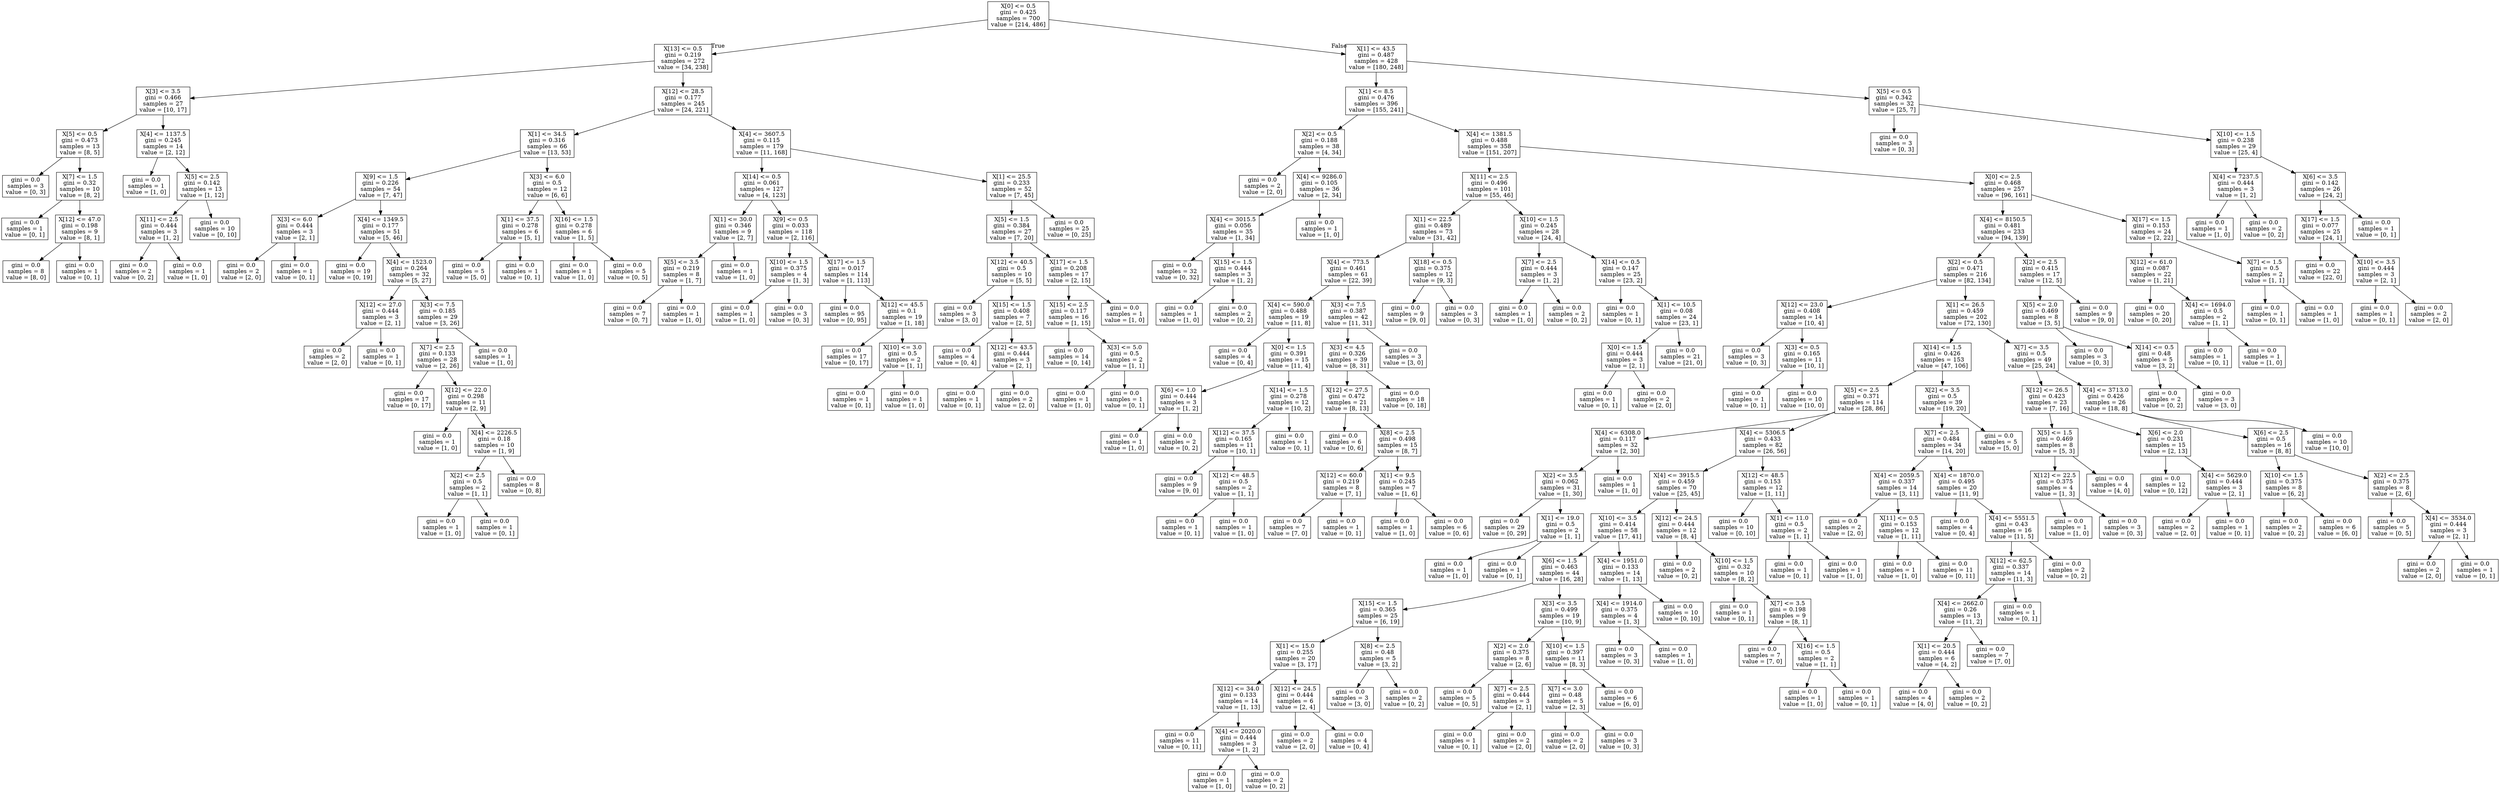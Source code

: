 digraph Tree {
node [shape=box] ;
0 [label="X[0] <= 0.5\ngini = 0.425\nsamples = 700\nvalue = [214, 486]"] ;
1 [label="X[13] <= 0.5\ngini = 0.219\nsamples = 272\nvalue = [34, 238]"] ;
0 -> 1 [labeldistance=2.5, labelangle=45, headlabel="True"] ;
2 [label="X[3] <= 3.5\ngini = 0.466\nsamples = 27\nvalue = [10, 17]"] ;
1 -> 2 ;
3 [label="X[5] <= 0.5\ngini = 0.473\nsamples = 13\nvalue = [8, 5]"] ;
2 -> 3 ;
4 [label="gini = 0.0\nsamples = 3\nvalue = [0, 3]"] ;
3 -> 4 ;
5 [label="X[7] <= 1.5\ngini = 0.32\nsamples = 10\nvalue = [8, 2]"] ;
3 -> 5 ;
6 [label="gini = 0.0\nsamples = 1\nvalue = [0, 1]"] ;
5 -> 6 ;
7 [label="X[12] <= 47.0\ngini = 0.198\nsamples = 9\nvalue = [8, 1]"] ;
5 -> 7 ;
8 [label="gini = 0.0\nsamples = 8\nvalue = [8, 0]"] ;
7 -> 8 ;
9 [label="gini = 0.0\nsamples = 1\nvalue = [0, 1]"] ;
7 -> 9 ;
10 [label="X[4] <= 1137.5\ngini = 0.245\nsamples = 14\nvalue = [2, 12]"] ;
2 -> 10 ;
11 [label="gini = 0.0\nsamples = 1\nvalue = [1, 0]"] ;
10 -> 11 ;
12 [label="X[5] <= 2.5\ngini = 0.142\nsamples = 13\nvalue = [1, 12]"] ;
10 -> 12 ;
13 [label="X[11] <= 2.5\ngini = 0.444\nsamples = 3\nvalue = [1, 2]"] ;
12 -> 13 ;
14 [label="gini = 0.0\nsamples = 2\nvalue = [0, 2]"] ;
13 -> 14 ;
15 [label="gini = 0.0\nsamples = 1\nvalue = [1, 0]"] ;
13 -> 15 ;
16 [label="gini = 0.0\nsamples = 10\nvalue = [0, 10]"] ;
12 -> 16 ;
17 [label="X[12] <= 28.5\ngini = 0.177\nsamples = 245\nvalue = [24, 221]"] ;
1 -> 17 ;
18 [label="X[1] <= 34.5\ngini = 0.316\nsamples = 66\nvalue = [13, 53]"] ;
17 -> 18 ;
19 [label="X[9] <= 1.5\ngini = 0.226\nsamples = 54\nvalue = [7, 47]"] ;
18 -> 19 ;
20 [label="X[3] <= 6.0\ngini = 0.444\nsamples = 3\nvalue = [2, 1]"] ;
19 -> 20 ;
21 [label="gini = 0.0\nsamples = 2\nvalue = [2, 0]"] ;
20 -> 21 ;
22 [label="gini = 0.0\nsamples = 1\nvalue = [0, 1]"] ;
20 -> 22 ;
23 [label="X[4] <= 1349.5\ngini = 0.177\nsamples = 51\nvalue = [5, 46]"] ;
19 -> 23 ;
24 [label="gini = 0.0\nsamples = 19\nvalue = [0, 19]"] ;
23 -> 24 ;
25 [label="X[4] <= 1523.0\ngini = 0.264\nsamples = 32\nvalue = [5, 27]"] ;
23 -> 25 ;
26 [label="X[12] <= 27.0\ngini = 0.444\nsamples = 3\nvalue = [2, 1]"] ;
25 -> 26 ;
27 [label="gini = 0.0\nsamples = 2\nvalue = [2, 0]"] ;
26 -> 27 ;
28 [label="gini = 0.0\nsamples = 1\nvalue = [0, 1]"] ;
26 -> 28 ;
29 [label="X[3] <= 7.5\ngini = 0.185\nsamples = 29\nvalue = [3, 26]"] ;
25 -> 29 ;
30 [label="X[7] <= 2.5\ngini = 0.133\nsamples = 28\nvalue = [2, 26]"] ;
29 -> 30 ;
31 [label="gini = 0.0\nsamples = 17\nvalue = [0, 17]"] ;
30 -> 31 ;
32 [label="X[12] <= 22.0\ngini = 0.298\nsamples = 11\nvalue = [2, 9]"] ;
30 -> 32 ;
33 [label="gini = 0.0\nsamples = 1\nvalue = [1, 0]"] ;
32 -> 33 ;
34 [label="X[4] <= 2226.5\ngini = 0.18\nsamples = 10\nvalue = [1, 9]"] ;
32 -> 34 ;
35 [label="X[2] <= 2.5\ngini = 0.5\nsamples = 2\nvalue = [1, 1]"] ;
34 -> 35 ;
36 [label="gini = 0.0\nsamples = 1\nvalue = [1, 0]"] ;
35 -> 36 ;
37 [label="gini = 0.0\nsamples = 1\nvalue = [0, 1]"] ;
35 -> 37 ;
38 [label="gini = 0.0\nsamples = 8\nvalue = [0, 8]"] ;
34 -> 38 ;
39 [label="gini = 0.0\nsamples = 1\nvalue = [1, 0]"] ;
29 -> 39 ;
40 [label="X[3] <= 6.0\ngini = 0.5\nsamples = 12\nvalue = [6, 6]"] ;
18 -> 40 ;
41 [label="X[1] <= 37.5\ngini = 0.278\nsamples = 6\nvalue = [5, 1]"] ;
40 -> 41 ;
42 [label="gini = 0.0\nsamples = 5\nvalue = [5, 0]"] ;
41 -> 42 ;
43 [label="gini = 0.0\nsamples = 1\nvalue = [0, 1]"] ;
41 -> 43 ;
44 [label="X[16] <= 1.5\ngini = 0.278\nsamples = 6\nvalue = [1, 5]"] ;
40 -> 44 ;
45 [label="gini = 0.0\nsamples = 1\nvalue = [1, 0]"] ;
44 -> 45 ;
46 [label="gini = 0.0\nsamples = 5\nvalue = [0, 5]"] ;
44 -> 46 ;
47 [label="X[4] <= 3607.5\ngini = 0.115\nsamples = 179\nvalue = [11, 168]"] ;
17 -> 47 ;
48 [label="X[14] <= 0.5\ngini = 0.061\nsamples = 127\nvalue = [4, 123]"] ;
47 -> 48 ;
49 [label="X[1] <= 30.0\ngini = 0.346\nsamples = 9\nvalue = [2, 7]"] ;
48 -> 49 ;
50 [label="X[5] <= 3.5\ngini = 0.219\nsamples = 8\nvalue = [1, 7]"] ;
49 -> 50 ;
51 [label="gini = 0.0\nsamples = 7\nvalue = [0, 7]"] ;
50 -> 51 ;
52 [label="gini = 0.0\nsamples = 1\nvalue = [1, 0]"] ;
50 -> 52 ;
53 [label="gini = 0.0\nsamples = 1\nvalue = [1, 0]"] ;
49 -> 53 ;
54 [label="X[9] <= 0.5\ngini = 0.033\nsamples = 118\nvalue = [2, 116]"] ;
48 -> 54 ;
55 [label="X[10] <= 1.5\ngini = 0.375\nsamples = 4\nvalue = [1, 3]"] ;
54 -> 55 ;
56 [label="gini = 0.0\nsamples = 1\nvalue = [1, 0]"] ;
55 -> 56 ;
57 [label="gini = 0.0\nsamples = 3\nvalue = [0, 3]"] ;
55 -> 57 ;
58 [label="X[17] <= 1.5\ngini = 0.017\nsamples = 114\nvalue = [1, 113]"] ;
54 -> 58 ;
59 [label="gini = 0.0\nsamples = 95\nvalue = [0, 95]"] ;
58 -> 59 ;
60 [label="X[12] <= 45.5\ngini = 0.1\nsamples = 19\nvalue = [1, 18]"] ;
58 -> 60 ;
61 [label="gini = 0.0\nsamples = 17\nvalue = [0, 17]"] ;
60 -> 61 ;
62 [label="X[10] <= 3.0\ngini = 0.5\nsamples = 2\nvalue = [1, 1]"] ;
60 -> 62 ;
63 [label="gini = 0.0\nsamples = 1\nvalue = [0, 1]"] ;
62 -> 63 ;
64 [label="gini = 0.0\nsamples = 1\nvalue = [1, 0]"] ;
62 -> 64 ;
65 [label="X[1] <= 25.5\ngini = 0.233\nsamples = 52\nvalue = [7, 45]"] ;
47 -> 65 ;
66 [label="X[5] <= 1.5\ngini = 0.384\nsamples = 27\nvalue = [7, 20]"] ;
65 -> 66 ;
67 [label="X[12] <= 40.5\ngini = 0.5\nsamples = 10\nvalue = [5, 5]"] ;
66 -> 67 ;
68 [label="gini = 0.0\nsamples = 3\nvalue = [3, 0]"] ;
67 -> 68 ;
69 [label="X[15] <= 1.5\ngini = 0.408\nsamples = 7\nvalue = [2, 5]"] ;
67 -> 69 ;
70 [label="gini = 0.0\nsamples = 4\nvalue = [0, 4]"] ;
69 -> 70 ;
71 [label="X[12] <= 43.5\ngini = 0.444\nsamples = 3\nvalue = [2, 1]"] ;
69 -> 71 ;
72 [label="gini = 0.0\nsamples = 1\nvalue = [0, 1]"] ;
71 -> 72 ;
73 [label="gini = 0.0\nsamples = 2\nvalue = [2, 0]"] ;
71 -> 73 ;
74 [label="X[17] <= 1.5\ngini = 0.208\nsamples = 17\nvalue = [2, 15]"] ;
66 -> 74 ;
75 [label="X[15] <= 2.5\ngini = 0.117\nsamples = 16\nvalue = [1, 15]"] ;
74 -> 75 ;
76 [label="gini = 0.0\nsamples = 14\nvalue = [0, 14]"] ;
75 -> 76 ;
77 [label="X[3] <= 5.0\ngini = 0.5\nsamples = 2\nvalue = [1, 1]"] ;
75 -> 77 ;
78 [label="gini = 0.0\nsamples = 1\nvalue = [1, 0]"] ;
77 -> 78 ;
79 [label="gini = 0.0\nsamples = 1\nvalue = [0, 1]"] ;
77 -> 79 ;
80 [label="gini = 0.0\nsamples = 1\nvalue = [1, 0]"] ;
74 -> 80 ;
81 [label="gini = 0.0\nsamples = 25\nvalue = [0, 25]"] ;
65 -> 81 ;
82 [label="X[1] <= 43.5\ngini = 0.487\nsamples = 428\nvalue = [180, 248]"] ;
0 -> 82 [labeldistance=2.5, labelangle=-45, headlabel="False"] ;
83 [label="X[1] <= 8.5\ngini = 0.476\nsamples = 396\nvalue = [155, 241]"] ;
82 -> 83 ;
84 [label="X[2] <= 0.5\ngini = 0.188\nsamples = 38\nvalue = [4, 34]"] ;
83 -> 84 ;
85 [label="gini = 0.0\nsamples = 2\nvalue = [2, 0]"] ;
84 -> 85 ;
86 [label="X[4] <= 9286.0\ngini = 0.105\nsamples = 36\nvalue = [2, 34]"] ;
84 -> 86 ;
87 [label="X[4] <= 3015.5\ngini = 0.056\nsamples = 35\nvalue = [1, 34]"] ;
86 -> 87 ;
88 [label="gini = 0.0\nsamples = 32\nvalue = [0, 32]"] ;
87 -> 88 ;
89 [label="X[15] <= 1.5\ngini = 0.444\nsamples = 3\nvalue = [1, 2]"] ;
87 -> 89 ;
90 [label="gini = 0.0\nsamples = 1\nvalue = [1, 0]"] ;
89 -> 90 ;
91 [label="gini = 0.0\nsamples = 2\nvalue = [0, 2]"] ;
89 -> 91 ;
92 [label="gini = 0.0\nsamples = 1\nvalue = [1, 0]"] ;
86 -> 92 ;
93 [label="X[4] <= 1381.5\ngini = 0.488\nsamples = 358\nvalue = [151, 207]"] ;
83 -> 93 ;
94 [label="X[11] <= 2.5\ngini = 0.496\nsamples = 101\nvalue = [55, 46]"] ;
93 -> 94 ;
95 [label="X[1] <= 22.5\ngini = 0.489\nsamples = 73\nvalue = [31, 42]"] ;
94 -> 95 ;
96 [label="X[4] <= 773.5\ngini = 0.461\nsamples = 61\nvalue = [22, 39]"] ;
95 -> 96 ;
97 [label="X[4] <= 590.0\ngini = 0.488\nsamples = 19\nvalue = [11, 8]"] ;
96 -> 97 ;
98 [label="gini = 0.0\nsamples = 4\nvalue = [0, 4]"] ;
97 -> 98 ;
99 [label="X[0] <= 1.5\ngini = 0.391\nsamples = 15\nvalue = [11, 4]"] ;
97 -> 99 ;
100 [label="X[6] <= 1.0\ngini = 0.444\nsamples = 3\nvalue = [1, 2]"] ;
99 -> 100 ;
101 [label="gini = 0.0\nsamples = 1\nvalue = [1, 0]"] ;
100 -> 101 ;
102 [label="gini = 0.0\nsamples = 2\nvalue = [0, 2]"] ;
100 -> 102 ;
103 [label="X[14] <= 1.5\ngini = 0.278\nsamples = 12\nvalue = [10, 2]"] ;
99 -> 103 ;
104 [label="X[12] <= 37.5\ngini = 0.165\nsamples = 11\nvalue = [10, 1]"] ;
103 -> 104 ;
105 [label="gini = 0.0\nsamples = 9\nvalue = [9, 0]"] ;
104 -> 105 ;
106 [label="X[12] <= 48.5\ngini = 0.5\nsamples = 2\nvalue = [1, 1]"] ;
104 -> 106 ;
107 [label="gini = 0.0\nsamples = 1\nvalue = [0, 1]"] ;
106 -> 107 ;
108 [label="gini = 0.0\nsamples = 1\nvalue = [1, 0]"] ;
106 -> 108 ;
109 [label="gini = 0.0\nsamples = 1\nvalue = [0, 1]"] ;
103 -> 109 ;
110 [label="X[3] <= 7.5\ngini = 0.387\nsamples = 42\nvalue = [11, 31]"] ;
96 -> 110 ;
111 [label="X[3] <= 4.5\ngini = 0.326\nsamples = 39\nvalue = [8, 31]"] ;
110 -> 111 ;
112 [label="X[12] <= 27.5\ngini = 0.472\nsamples = 21\nvalue = [8, 13]"] ;
111 -> 112 ;
113 [label="gini = 0.0\nsamples = 6\nvalue = [0, 6]"] ;
112 -> 113 ;
114 [label="X[8] <= 2.5\ngini = 0.498\nsamples = 15\nvalue = [8, 7]"] ;
112 -> 114 ;
115 [label="X[12] <= 60.0\ngini = 0.219\nsamples = 8\nvalue = [7, 1]"] ;
114 -> 115 ;
116 [label="gini = 0.0\nsamples = 7\nvalue = [7, 0]"] ;
115 -> 116 ;
117 [label="gini = 0.0\nsamples = 1\nvalue = [0, 1]"] ;
115 -> 117 ;
118 [label="X[1] <= 9.5\ngini = 0.245\nsamples = 7\nvalue = [1, 6]"] ;
114 -> 118 ;
119 [label="gini = 0.0\nsamples = 1\nvalue = [1, 0]"] ;
118 -> 119 ;
120 [label="gini = 0.0\nsamples = 6\nvalue = [0, 6]"] ;
118 -> 120 ;
121 [label="gini = 0.0\nsamples = 18\nvalue = [0, 18]"] ;
111 -> 121 ;
122 [label="gini = 0.0\nsamples = 3\nvalue = [3, 0]"] ;
110 -> 122 ;
123 [label="X[18] <= 0.5\ngini = 0.375\nsamples = 12\nvalue = [9, 3]"] ;
95 -> 123 ;
124 [label="gini = 0.0\nsamples = 9\nvalue = [9, 0]"] ;
123 -> 124 ;
125 [label="gini = 0.0\nsamples = 3\nvalue = [0, 3]"] ;
123 -> 125 ;
126 [label="X[10] <= 1.5\ngini = 0.245\nsamples = 28\nvalue = [24, 4]"] ;
94 -> 126 ;
127 [label="X[7] <= 2.5\ngini = 0.444\nsamples = 3\nvalue = [1, 2]"] ;
126 -> 127 ;
128 [label="gini = 0.0\nsamples = 1\nvalue = [1, 0]"] ;
127 -> 128 ;
129 [label="gini = 0.0\nsamples = 2\nvalue = [0, 2]"] ;
127 -> 129 ;
130 [label="X[14] <= 0.5\ngini = 0.147\nsamples = 25\nvalue = [23, 2]"] ;
126 -> 130 ;
131 [label="gini = 0.0\nsamples = 1\nvalue = [0, 1]"] ;
130 -> 131 ;
132 [label="X[1] <= 10.5\ngini = 0.08\nsamples = 24\nvalue = [23, 1]"] ;
130 -> 132 ;
133 [label="X[0] <= 1.5\ngini = 0.444\nsamples = 3\nvalue = [2, 1]"] ;
132 -> 133 ;
134 [label="gini = 0.0\nsamples = 1\nvalue = [0, 1]"] ;
133 -> 134 ;
135 [label="gini = 0.0\nsamples = 2\nvalue = [2, 0]"] ;
133 -> 135 ;
136 [label="gini = 0.0\nsamples = 21\nvalue = [21, 0]"] ;
132 -> 136 ;
137 [label="X[0] <= 2.5\ngini = 0.468\nsamples = 257\nvalue = [96, 161]"] ;
93 -> 137 ;
138 [label="X[4] <= 8150.5\ngini = 0.481\nsamples = 233\nvalue = [94, 139]"] ;
137 -> 138 ;
139 [label="X[2] <= 0.5\ngini = 0.471\nsamples = 216\nvalue = [82, 134]"] ;
138 -> 139 ;
140 [label="X[12] <= 23.0\ngini = 0.408\nsamples = 14\nvalue = [10, 4]"] ;
139 -> 140 ;
141 [label="gini = 0.0\nsamples = 3\nvalue = [0, 3]"] ;
140 -> 141 ;
142 [label="X[3] <= 0.5\ngini = 0.165\nsamples = 11\nvalue = [10, 1]"] ;
140 -> 142 ;
143 [label="gini = 0.0\nsamples = 1\nvalue = [0, 1]"] ;
142 -> 143 ;
144 [label="gini = 0.0\nsamples = 10\nvalue = [10, 0]"] ;
142 -> 144 ;
145 [label="X[1] <= 26.5\ngini = 0.459\nsamples = 202\nvalue = [72, 130]"] ;
139 -> 145 ;
146 [label="X[14] <= 1.5\ngini = 0.426\nsamples = 153\nvalue = [47, 106]"] ;
145 -> 146 ;
147 [label="X[5] <= 2.5\ngini = 0.371\nsamples = 114\nvalue = [28, 86]"] ;
146 -> 147 ;
148 [label="X[4] <= 6308.0\ngini = 0.117\nsamples = 32\nvalue = [2, 30]"] ;
147 -> 148 ;
149 [label="X[2] <= 3.5\ngini = 0.062\nsamples = 31\nvalue = [1, 30]"] ;
148 -> 149 ;
150 [label="gini = 0.0\nsamples = 29\nvalue = [0, 29]"] ;
149 -> 150 ;
151 [label="X[1] <= 19.0\ngini = 0.5\nsamples = 2\nvalue = [1, 1]"] ;
149 -> 151 ;
152 [label="gini = 0.0\nsamples = 1\nvalue = [1, 0]"] ;
151 -> 152 ;
153 [label="gini = 0.0\nsamples = 1\nvalue = [0, 1]"] ;
151 -> 153 ;
154 [label="gini = 0.0\nsamples = 1\nvalue = [1, 0]"] ;
148 -> 154 ;
155 [label="X[4] <= 5306.5\ngini = 0.433\nsamples = 82\nvalue = [26, 56]"] ;
147 -> 155 ;
156 [label="X[4] <= 3915.5\ngini = 0.459\nsamples = 70\nvalue = [25, 45]"] ;
155 -> 156 ;
157 [label="X[10] <= 3.5\ngini = 0.414\nsamples = 58\nvalue = [17, 41]"] ;
156 -> 157 ;
158 [label="X[6] <= 1.5\ngini = 0.463\nsamples = 44\nvalue = [16, 28]"] ;
157 -> 158 ;
159 [label="X[15] <= 1.5\ngini = 0.365\nsamples = 25\nvalue = [6, 19]"] ;
158 -> 159 ;
160 [label="X[1] <= 15.0\ngini = 0.255\nsamples = 20\nvalue = [3, 17]"] ;
159 -> 160 ;
161 [label="X[12] <= 34.0\ngini = 0.133\nsamples = 14\nvalue = [1, 13]"] ;
160 -> 161 ;
162 [label="gini = 0.0\nsamples = 11\nvalue = [0, 11]"] ;
161 -> 162 ;
163 [label="X[4] <= 2020.0\ngini = 0.444\nsamples = 3\nvalue = [1, 2]"] ;
161 -> 163 ;
164 [label="gini = 0.0\nsamples = 1\nvalue = [1, 0]"] ;
163 -> 164 ;
165 [label="gini = 0.0\nsamples = 2\nvalue = [0, 2]"] ;
163 -> 165 ;
166 [label="X[12] <= 24.5\ngini = 0.444\nsamples = 6\nvalue = [2, 4]"] ;
160 -> 166 ;
167 [label="gini = 0.0\nsamples = 2\nvalue = [2, 0]"] ;
166 -> 167 ;
168 [label="gini = 0.0\nsamples = 4\nvalue = [0, 4]"] ;
166 -> 168 ;
169 [label="X[8] <= 2.5\ngini = 0.48\nsamples = 5\nvalue = [3, 2]"] ;
159 -> 169 ;
170 [label="gini = 0.0\nsamples = 3\nvalue = [3, 0]"] ;
169 -> 170 ;
171 [label="gini = 0.0\nsamples = 2\nvalue = [0, 2]"] ;
169 -> 171 ;
172 [label="X[3] <= 3.5\ngini = 0.499\nsamples = 19\nvalue = [10, 9]"] ;
158 -> 172 ;
173 [label="X[2] <= 2.0\ngini = 0.375\nsamples = 8\nvalue = [2, 6]"] ;
172 -> 173 ;
174 [label="gini = 0.0\nsamples = 5\nvalue = [0, 5]"] ;
173 -> 174 ;
175 [label="X[7] <= 2.5\ngini = 0.444\nsamples = 3\nvalue = [2, 1]"] ;
173 -> 175 ;
176 [label="gini = 0.0\nsamples = 1\nvalue = [0, 1]"] ;
175 -> 176 ;
177 [label="gini = 0.0\nsamples = 2\nvalue = [2, 0]"] ;
175 -> 177 ;
178 [label="X[10] <= 1.5\ngini = 0.397\nsamples = 11\nvalue = [8, 3]"] ;
172 -> 178 ;
179 [label="X[7] <= 3.0\ngini = 0.48\nsamples = 5\nvalue = [2, 3]"] ;
178 -> 179 ;
180 [label="gini = 0.0\nsamples = 2\nvalue = [2, 0]"] ;
179 -> 180 ;
181 [label="gini = 0.0\nsamples = 3\nvalue = [0, 3]"] ;
179 -> 181 ;
182 [label="gini = 0.0\nsamples = 6\nvalue = [6, 0]"] ;
178 -> 182 ;
183 [label="X[4] <= 1951.0\ngini = 0.133\nsamples = 14\nvalue = [1, 13]"] ;
157 -> 183 ;
184 [label="X[4] <= 1914.0\ngini = 0.375\nsamples = 4\nvalue = [1, 3]"] ;
183 -> 184 ;
185 [label="gini = 0.0\nsamples = 3\nvalue = [0, 3]"] ;
184 -> 185 ;
186 [label="gini = 0.0\nsamples = 1\nvalue = [1, 0]"] ;
184 -> 186 ;
187 [label="gini = 0.0\nsamples = 10\nvalue = [0, 10]"] ;
183 -> 187 ;
188 [label="X[12] <= 24.5\ngini = 0.444\nsamples = 12\nvalue = [8, 4]"] ;
156 -> 188 ;
189 [label="gini = 0.0\nsamples = 2\nvalue = [0, 2]"] ;
188 -> 189 ;
190 [label="X[10] <= 1.5\ngini = 0.32\nsamples = 10\nvalue = [8, 2]"] ;
188 -> 190 ;
191 [label="gini = 0.0\nsamples = 1\nvalue = [0, 1]"] ;
190 -> 191 ;
192 [label="X[7] <= 3.5\ngini = 0.198\nsamples = 9\nvalue = [8, 1]"] ;
190 -> 192 ;
193 [label="gini = 0.0\nsamples = 7\nvalue = [7, 0]"] ;
192 -> 193 ;
194 [label="X[16] <= 1.5\ngini = 0.5\nsamples = 2\nvalue = [1, 1]"] ;
192 -> 194 ;
195 [label="gini = 0.0\nsamples = 1\nvalue = [1, 0]"] ;
194 -> 195 ;
196 [label="gini = 0.0\nsamples = 1\nvalue = [0, 1]"] ;
194 -> 196 ;
197 [label="X[12] <= 48.5\ngini = 0.153\nsamples = 12\nvalue = [1, 11]"] ;
155 -> 197 ;
198 [label="gini = 0.0\nsamples = 10\nvalue = [0, 10]"] ;
197 -> 198 ;
199 [label="X[1] <= 11.0\ngini = 0.5\nsamples = 2\nvalue = [1, 1]"] ;
197 -> 199 ;
200 [label="gini = 0.0\nsamples = 1\nvalue = [0, 1]"] ;
199 -> 200 ;
201 [label="gini = 0.0\nsamples = 1\nvalue = [1, 0]"] ;
199 -> 201 ;
202 [label="X[2] <= 3.5\ngini = 0.5\nsamples = 39\nvalue = [19, 20]"] ;
146 -> 202 ;
203 [label="X[7] <= 2.5\ngini = 0.484\nsamples = 34\nvalue = [14, 20]"] ;
202 -> 203 ;
204 [label="X[4] <= 2059.5\ngini = 0.337\nsamples = 14\nvalue = [3, 11]"] ;
203 -> 204 ;
205 [label="gini = 0.0\nsamples = 2\nvalue = [2, 0]"] ;
204 -> 205 ;
206 [label="X[11] <= 0.5\ngini = 0.153\nsamples = 12\nvalue = [1, 11]"] ;
204 -> 206 ;
207 [label="gini = 0.0\nsamples = 1\nvalue = [1, 0]"] ;
206 -> 207 ;
208 [label="gini = 0.0\nsamples = 11\nvalue = [0, 11]"] ;
206 -> 208 ;
209 [label="X[4] <= 1870.0\ngini = 0.495\nsamples = 20\nvalue = [11, 9]"] ;
203 -> 209 ;
210 [label="gini = 0.0\nsamples = 4\nvalue = [0, 4]"] ;
209 -> 210 ;
211 [label="X[4] <= 5551.5\ngini = 0.43\nsamples = 16\nvalue = [11, 5]"] ;
209 -> 211 ;
212 [label="X[12] <= 62.5\ngini = 0.337\nsamples = 14\nvalue = [11, 3]"] ;
211 -> 212 ;
213 [label="X[4] <= 2662.0\ngini = 0.26\nsamples = 13\nvalue = [11, 2]"] ;
212 -> 213 ;
214 [label="X[1] <= 20.5\ngini = 0.444\nsamples = 6\nvalue = [4, 2]"] ;
213 -> 214 ;
215 [label="gini = 0.0\nsamples = 4\nvalue = [4, 0]"] ;
214 -> 215 ;
216 [label="gini = 0.0\nsamples = 2\nvalue = [0, 2]"] ;
214 -> 216 ;
217 [label="gini = 0.0\nsamples = 7\nvalue = [7, 0]"] ;
213 -> 217 ;
218 [label="gini = 0.0\nsamples = 1\nvalue = [0, 1]"] ;
212 -> 218 ;
219 [label="gini = 0.0\nsamples = 2\nvalue = [0, 2]"] ;
211 -> 219 ;
220 [label="gini = 0.0\nsamples = 5\nvalue = [5, 0]"] ;
202 -> 220 ;
221 [label="X[7] <= 3.5\ngini = 0.5\nsamples = 49\nvalue = [25, 24]"] ;
145 -> 221 ;
222 [label="X[12] <= 26.5\ngini = 0.423\nsamples = 23\nvalue = [7, 16]"] ;
221 -> 222 ;
223 [label="X[5] <= 1.5\ngini = 0.469\nsamples = 8\nvalue = [5, 3]"] ;
222 -> 223 ;
224 [label="X[12] <= 22.5\ngini = 0.375\nsamples = 4\nvalue = [1, 3]"] ;
223 -> 224 ;
225 [label="gini = 0.0\nsamples = 1\nvalue = [1, 0]"] ;
224 -> 225 ;
226 [label="gini = 0.0\nsamples = 3\nvalue = [0, 3]"] ;
224 -> 226 ;
227 [label="gini = 0.0\nsamples = 4\nvalue = [4, 0]"] ;
223 -> 227 ;
228 [label="X[6] <= 2.0\ngini = 0.231\nsamples = 15\nvalue = [2, 13]"] ;
222 -> 228 ;
229 [label="gini = 0.0\nsamples = 12\nvalue = [0, 12]"] ;
228 -> 229 ;
230 [label="X[4] <= 5629.0\ngini = 0.444\nsamples = 3\nvalue = [2, 1]"] ;
228 -> 230 ;
231 [label="gini = 0.0\nsamples = 2\nvalue = [2, 0]"] ;
230 -> 231 ;
232 [label="gini = 0.0\nsamples = 1\nvalue = [0, 1]"] ;
230 -> 232 ;
233 [label="X[4] <= 3713.0\ngini = 0.426\nsamples = 26\nvalue = [18, 8]"] ;
221 -> 233 ;
234 [label="X[6] <= 2.5\ngini = 0.5\nsamples = 16\nvalue = [8, 8]"] ;
233 -> 234 ;
235 [label="X[10] <= 1.5\ngini = 0.375\nsamples = 8\nvalue = [6, 2]"] ;
234 -> 235 ;
236 [label="gini = 0.0\nsamples = 2\nvalue = [0, 2]"] ;
235 -> 236 ;
237 [label="gini = 0.0\nsamples = 6\nvalue = [6, 0]"] ;
235 -> 237 ;
238 [label="X[2] <= 2.5\ngini = 0.375\nsamples = 8\nvalue = [2, 6]"] ;
234 -> 238 ;
239 [label="gini = 0.0\nsamples = 5\nvalue = [0, 5]"] ;
238 -> 239 ;
240 [label="X[4] <= 3534.0\ngini = 0.444\nsamples = 3\nvalue = [2, 1]"] ;
238 -> 240 ;
241 [label="gini = 0.0\nsamples = 2\nvalue = [2, 0]"] ;
240 -> 241 ;
242 [label="gini = 0.0\nsamples = 1\nvalue = [0, 1]"] ;
240 -> 242 ;
243 [label="gini = 0.0\nsamples = 10\nvalue = [10, 0]"] ;
233 -> 243 ;
244 [label="X[2] <= 2.5\ngini = 0.415\nsamples = 17\nvalue = [12, 5]"] ;
138 -> 244 ;
245 [label="X[5] <= 2.0\ngini = 0.469\nsamples = 8\nvalue = [3, 5]"] ;
244 -> 245 ;
246 [label="gini = 0.0\nsamples = 3\nvalue = [0, 3]"] ;
245 -> 246 ;
247 [label="X[14] <= 0.5\ngini = 0.48\nsamples = 5\nvalue = [3, 2]"] ;
245 -> 247 ;
248 [label="gini = 0.0\nsamples = 2\nvalue = [0, 2]"] ;
247 -> 248 ;
249 [label="gini = 0.0\nsamples = 3\nvalue = [3, 0]"] ;
247 -> 249 ;
250 [label="gini = 0.0\nsamples = 9\nvalue = [9, 0]"] ;
244 -> 250 ;
251 [label="X[17] <= 1.5\ngini = 0.153\nsamples = 24\nvalue = [2, 22]"] ;
137 -> 251 ;
252 [label="X[12] <= 61.0\ngini = 0.087\nsamples = 22\nvalue = [1, 21]"] ;
251 -> 252 ;
253 [label="gini = 0.0\nsamples = 20\nvalue = [0, 20]"] ;
252 -> 253 ;
254 [label="X[4] <= 1694.0\ngini = 0.5\nsamples = 2\nvalue = [1, 1]"] ;
252 -> 254 ;
255 [label="gini = 0.0\nsamples = 1\nvalue = [0, 1]"] ;
254 -> 255 ;
256 [label="gini = 0.0\nsamples = 1\nvalue = [1, 0]"] ;
254 -> 256 ;
257 [label="X[7] <= 1.5\ngini = 0.5\nsamples = 2\nvalue = [1, 1]"] ;
251 -> 257 ;
258 [label="gini = 0.0\nsamples = 1\nvalue = [0, 1]"] ;
257 -> 258 ;
259 [label="gini = 0.0\nsamples = 1\nvalue = [1, 0]"] ;
257 -> 259 ;
260 [label="X[5] <= 0.5\ngini = 0.342\nsamples = 32\nvalue = [25, 7]"] ;
82 -> 260 ;
261 [label="gini = 0.0\nsamples = 3\nvalue = [0, 3]"] ;
260 -> 261 ;
262 [label="X[10] <= 1.5\ngini = 0.238\nsamples = 29\nvalue = [25, 4]"] ;
260 -> 262 ;
263 [label="X[4] <= 7237.5\ngini = 0.444\nsamples = 3\nvalue = [1, 2]"] ;
262 -> 263 ;
264 [label="gini = 0.0\nsamples = 1\nvalue = [1, 0]"] ;
263 -> 264 ;
265 [label="gini = 0.0\nsamples = 2\nvalue = [0, 2]"] ;
263 -> 265 ;
266 [label="X[6] <= 3.5\ngini = 0.142\nsamples = 26\nvalue = [24, 2]"] ;
262 -> 266 ;
267 [label="X[17] <= 1.5\ngini = 0.077\nsamples = 25\nvalue = [24, 1]"] ;
266 -> 267 ;
268 [label="gini = 0.0\nsamples = 22\nvalue = [22, 0]"] ;
267 -> 268 ;
269 [label="X[10] <= 3.5\ngini = 0.444\nsamples = 3\nvalue = [2, 1]"] ;
267 -> 269 ;
270 [label="gini = 0.0\nsamples = 1\nvalue = [0, 1]"] ;
269 -> 270 ;
271 [label="gini = 0.0\nsamples = 2\nvalue = [2, 0]"] ;
269 -> 271 ;
272 [label="gini = 0.0\nsamples = 1\nvalue = [0, 1]"] ;
266 -> 272 ;
}